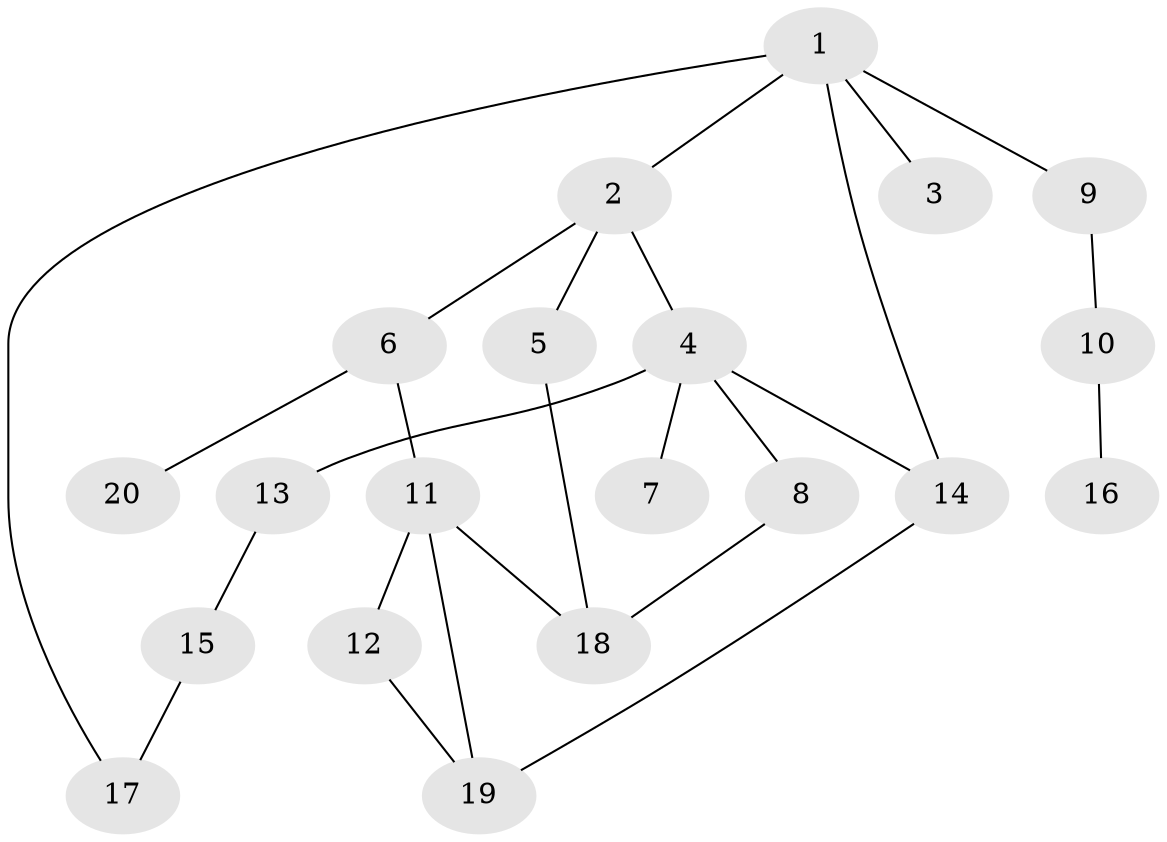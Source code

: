 // Generated by graph-tools (version 1.1) at 2025/46/02/15/25 05:46:28]
// undirected, 20 vertices, 25 edges
graph export_dot {
graph [start="1"]
  node [color=gray90,style=filled];
  1;
  2;
  3;
  4;
  5;
  6;
  7;
  8;
  9;
  10;
  11;
  12;
  13;
  14;
  15;
  16;
  17;
  18;
  19;
  20;
  1 -- 2;
  1 -- 3;
  1 -- 9;
  1 -- 14;
  1 -- 17;
  2 -- 4;
  2 -- 5;
  2 -- 6;
  4 -- 7;
  4 -- 8;
  4 -- 13;
  4 -- 14;
  5 -- 18;
  6 -- 11;
  6 -- 20;
  8 -- 18;
  9 -- 10;
  10 -- 16;
  11 -- 12;
  11 -- 19;
  11 -- 18;
  12 -- 19;
  13 -- 15;
  14 -- 19;
  15 -- 17;
}

